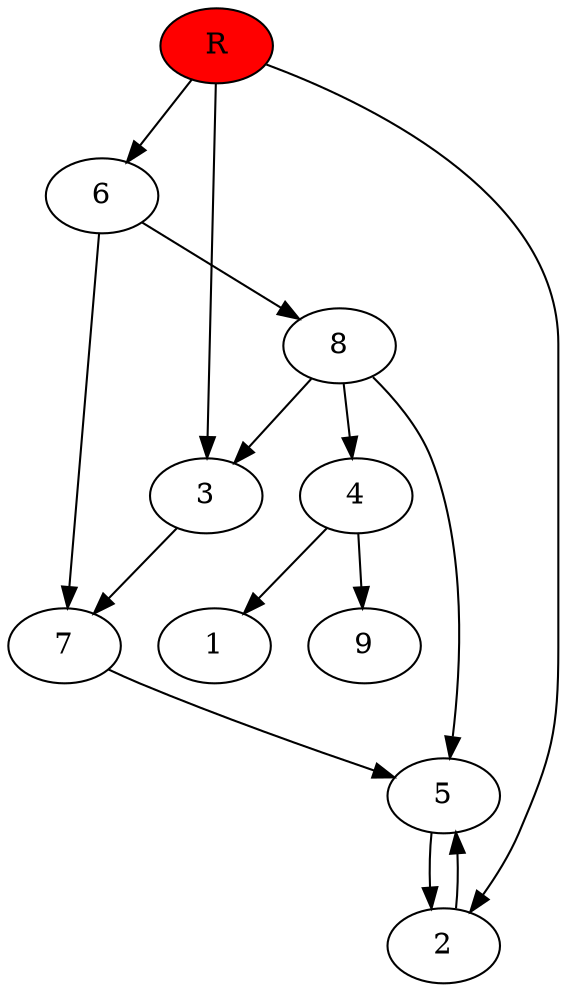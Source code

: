 digraph prb23984 {
	1
	2
	3
	4
	5
	6
	7
	8
	R [fillcolor="#ff0000" style=filled]
	2 -> 5
	3 -> 7
	4 -> 1
	4 -> 9
	5 -> 2
	6 -> 7
	6 -> 8
	7 -> 5
	8 -> 3
	8 -> 4
	8 -> 5
	R -> 2
	R -> 3
	R -> 6
}
